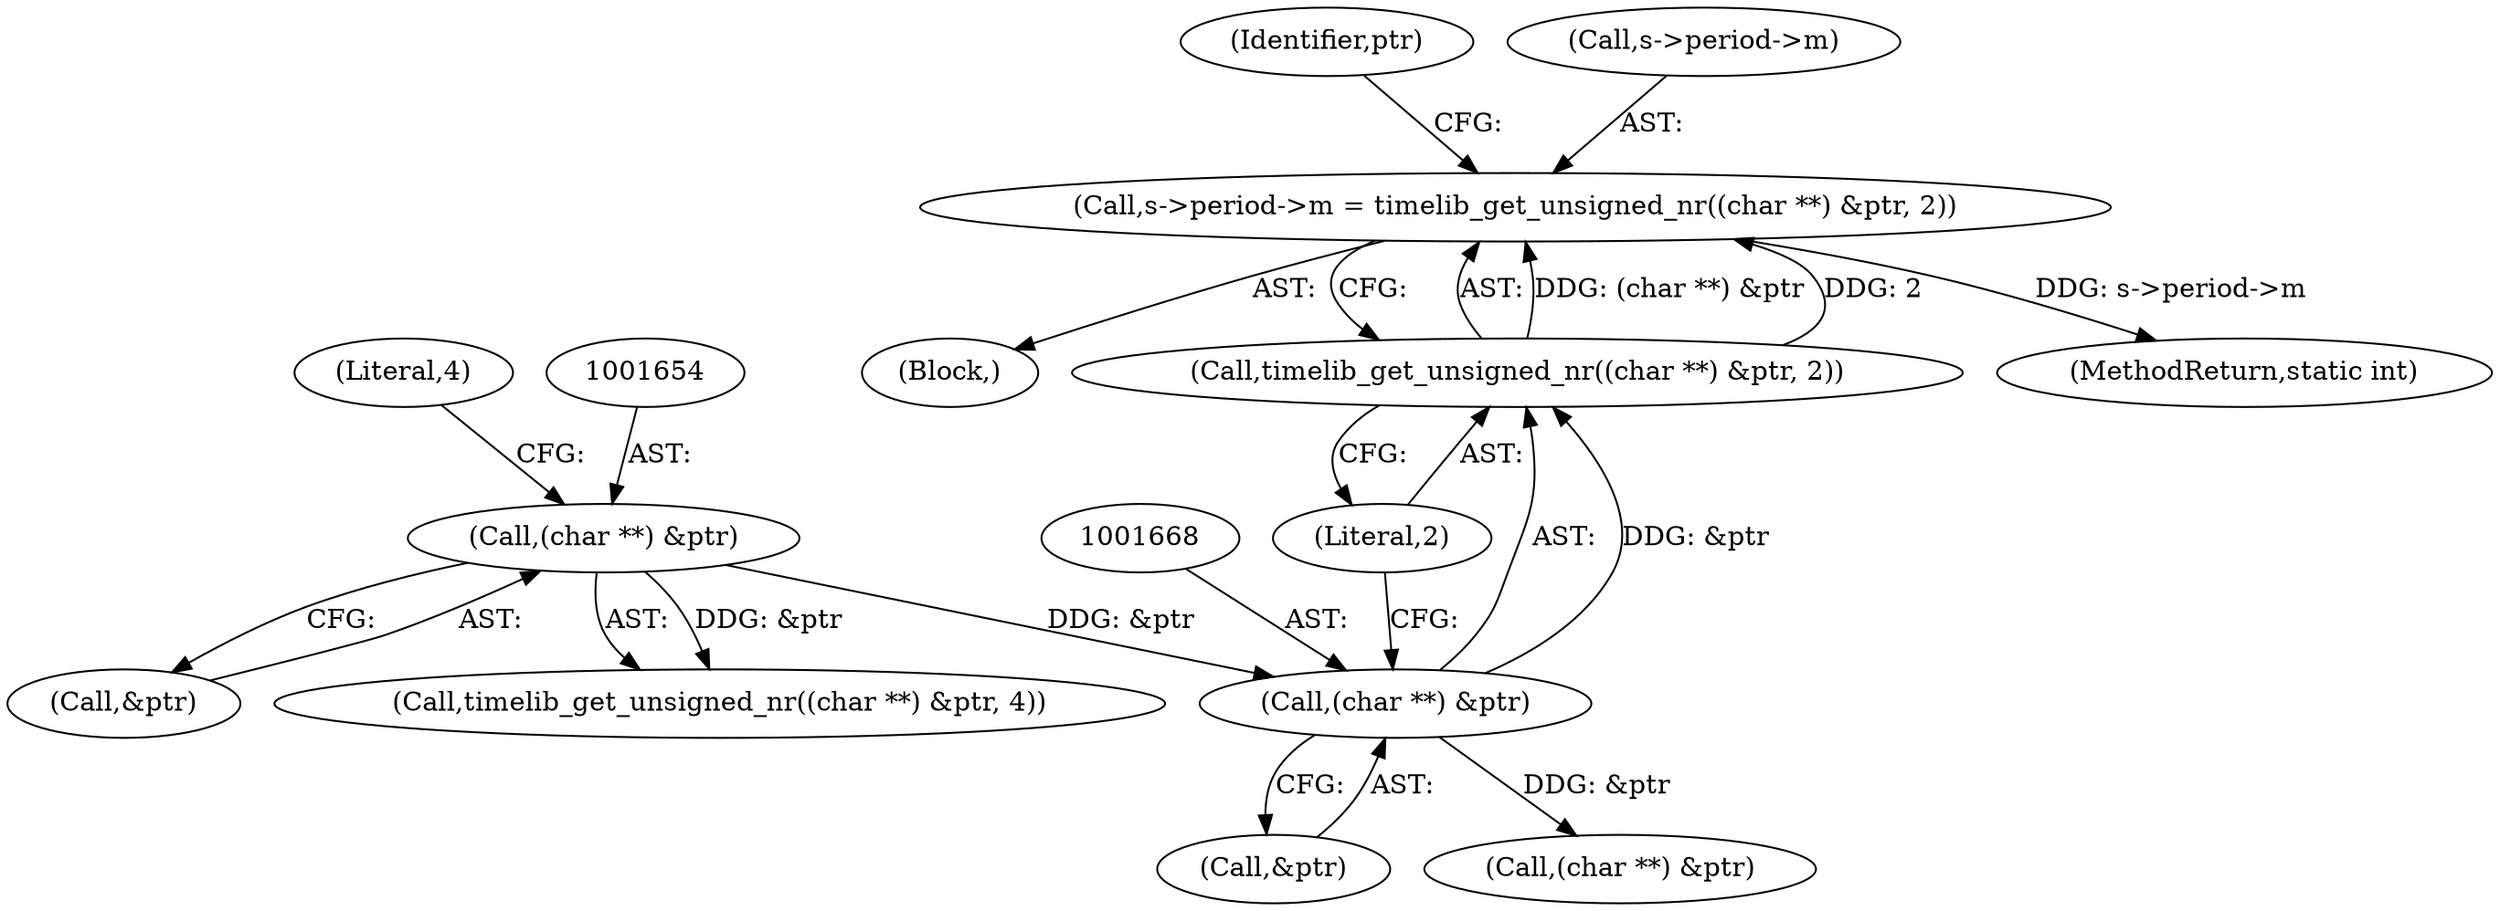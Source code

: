 digraph "0_php_12fe4e90be7bfa2a763197079f68f5568a14e071@pointer" {
"1001660" [label="(Call,s->period->m = timelib_get_unsigned_nr((char **) &ptr, 2))"];
"1001666" [label="(Call,timelib_get_unsigned_nr((char **) &ptr, 2))"];
"1001667" [label="(Call,(char **) &ptr)"];
"1001653" [label="(Call,(char **) &ptr)"];
"1001642" [label="(Block,)"];
"1001671" [label="(Literal,2)"];
"1001667" [label="(Call,(char **) &ptr)"];
"1001655" [label="(Call,&ptr)"];
"1001673" [label="(Identifier,ptr)"];
"1001653" [label="(Call,(char **) &ptr)"];
"1001657" [label="(Literal,4)"];
"1001660" [label="(Call,s->period->m = timelib_get_unsigned_nr((char **) &ptr, 2))"];
"1001661" [label="(Call,s->period->m)"];
"1001669" [label="(Call,&ptr)"];
"1001652" [label="(Call,timelib_get_unsigned_nr((char **) &ptr, 4))"];
"1001666" [label="(Call,timelib_get_unsigned_nr((char **) &ptr, 2))"];
"1001681" [label="(Call,(char **) &ptr)"];
"1002665" [label="(MethodReturn,static int)"];
"1001660" -> "1001642"  [label="AST: "];
"1001660" -> "1001666"  [label="CFG: "];
"1001661" -> "1001660"  [label="AST: "];
"1001666" -> "1001660"  [label="AST: "];
"1001673" -> "1001660"  [label="CFG: "];
"1001660" -> "1002665"  [label="DDG: s->period->m"];
"1001666" -> "1001660"  [label="DDG: (char **) &ptr"];
"1001666" -> "1001660"  [label="DDG: 2"];
"1001666" -> "1001671"  [label="CFG: "];
"1001667" -> "1001666"  [label="AST: "];
"1001671" -> "1001666"  [label="AST: "];
"1001667" -> "1001666"  [label="DDG: &ptr"];
"1001667" -> "1001669"  [label="CFG: "];
"1001668" -> "1001667"  [label="AST: "];
"1001669" -> "1001667"  [label="AST: "];
"1001671" -> "1001667"  [label="CFG: "];
"1001653" -> "1001667"  [label="DDG: &ptr"];
"1001667" -> "1001681"  [label="DDG: &ptr"];
"1001653" -> "1001652"  [label="AST: "];
"1001653" -> "1001655"  [label="CFG: "];
"1001654" -> "1001653"  [label="AST: "];
"1001655" -> "1001653"  [label="AST: "];
"1001657" -> "1001653"  [label="CFG: "];
"1001653" -> "1001652"  [label="DDG: &ptr"];
}

